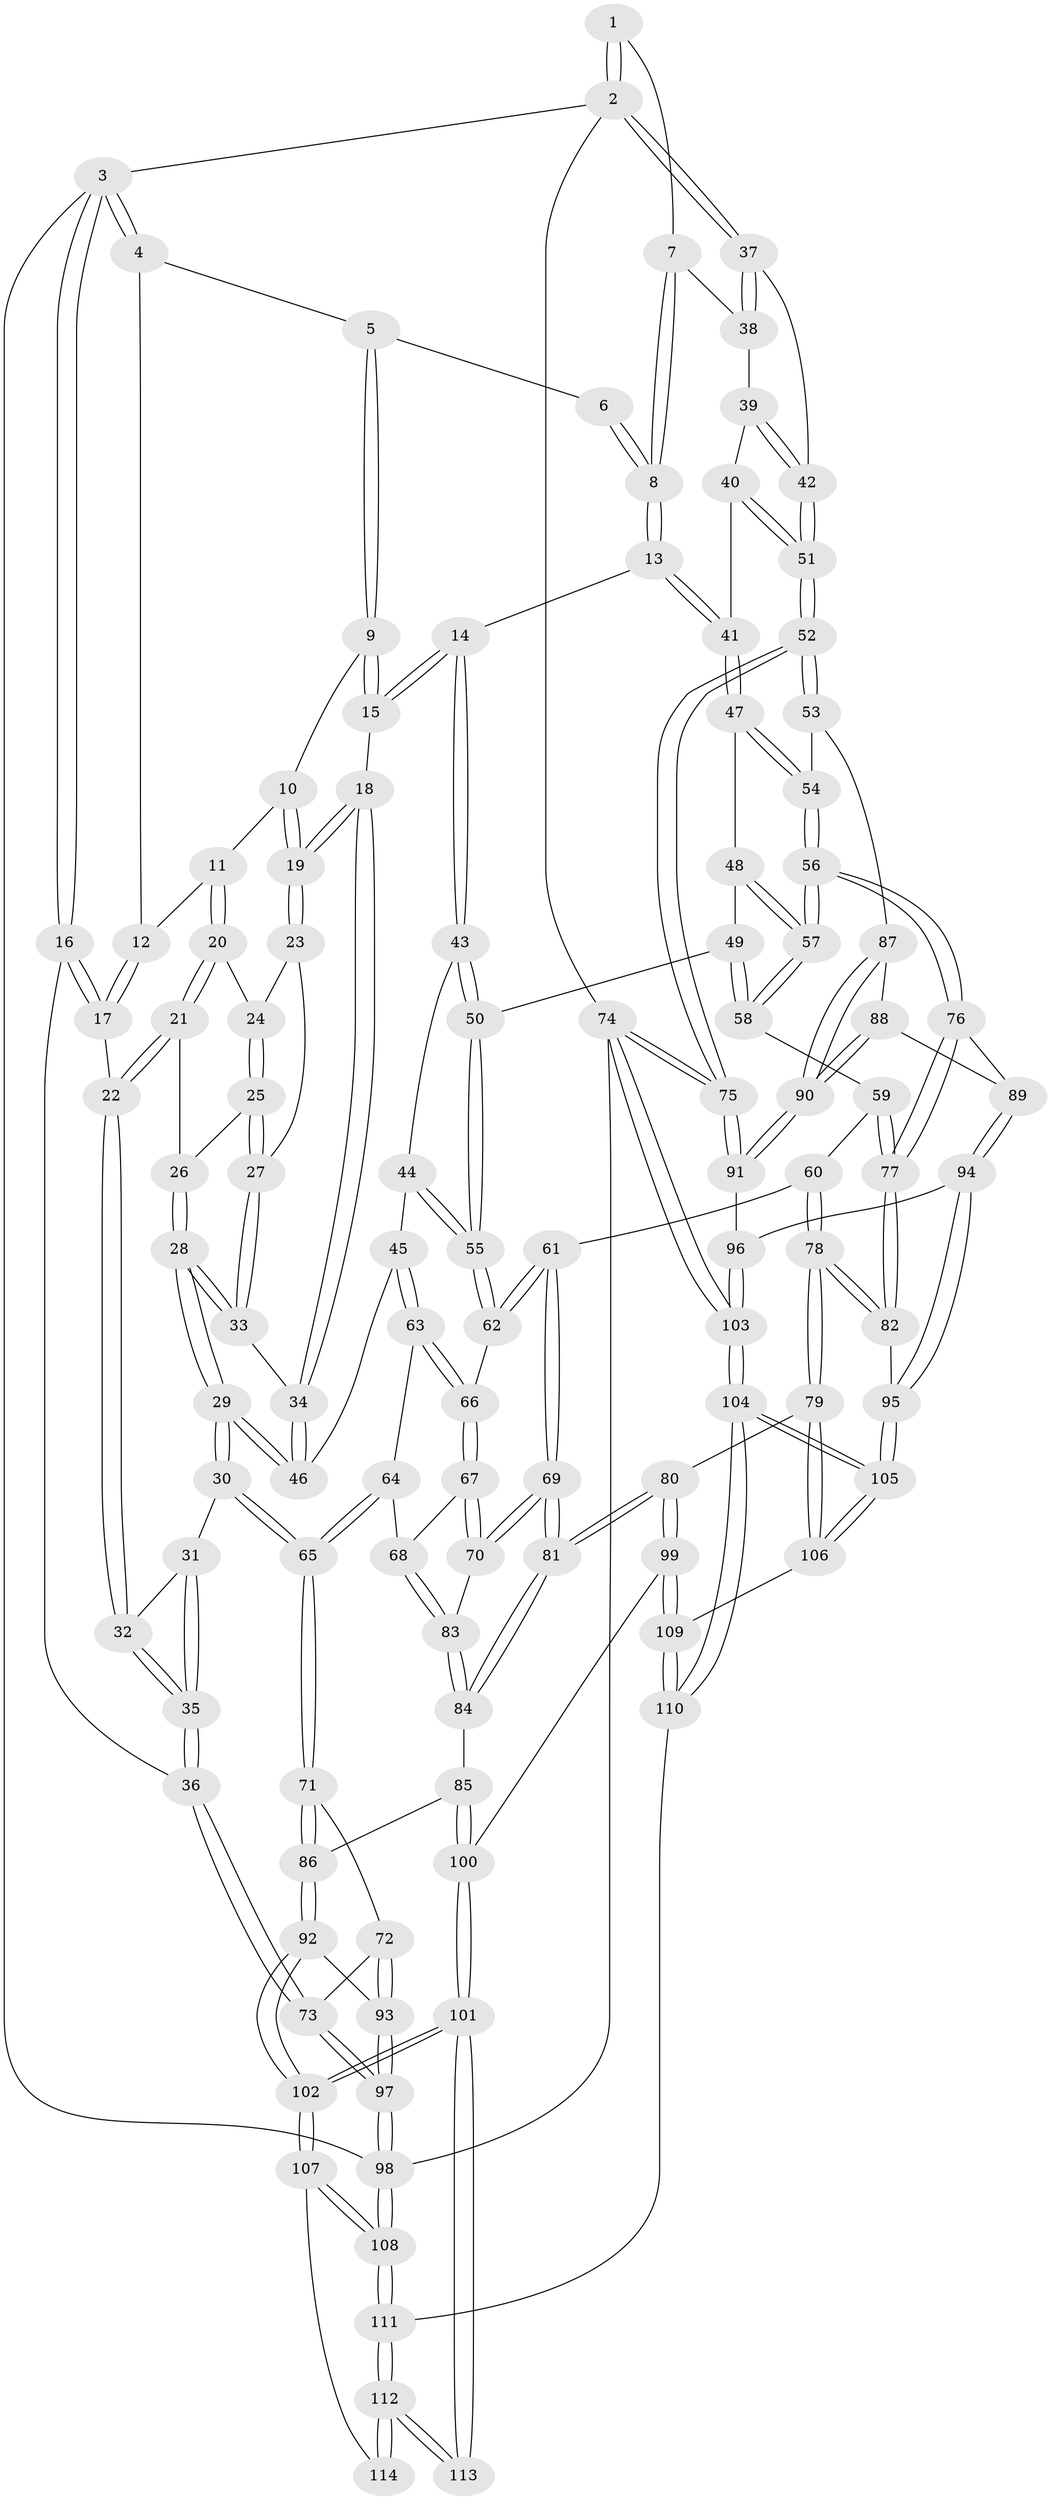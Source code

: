 // Generated by graph-tools (version 1.1) at 2025/50/03/09/25 03:50:57]
// undirected, 114 vertices, 282 edges
graph export_dot {
graph [start="1"]
  node [color=gray90,style=filled];
  1 [pos="+1+0"];
  2 [pos="+1+0"];
  3 [pos="+0+0"];
  4 [pos="+0.3150358853137303+0"];
  5 [pos="+0.4697289143295324+0"];
  6 [pos="+0.65716216029883+0"];
  7 [pos="+0.8556677333632787+0.1891520794311302"];
  8 [pos="+0.7745278554303903+0.19564840303623743"];
  9 [pos="+0.4500046685649154+0"];
  10 [pos="+0.3882008265679912+0.09406473295905393"];
  11 [pos="+0.21749742233055033+0.14440191112537878"];
  12 [pos="+0.17546256643594793+0.10816742954626064"];
  13 [pos="+0.719566155517471+0.2490120442459376"];
  14 [pos="+0.701198863145993+0.26214857886754234"];
  15 [pos="+0.6133932133094059+0.2238589414289385"];
  16 [pos="+0+0"];
  17 [pos="+0+0.06998129596479168"];
  18 [pos="+0.40937233794135774+0.27398405020460526"];
  19 [pos="+0.40673298323763524+0.269245261660055"];
  20 [pos="+0.21728007209873615+0.1866557189073612"];
  21 [pos="+0.18143980047103522+0.23900923402480895"];
  22 [pos="+0.07869506357619924+0.26665450014047515"];
  23 [pos="+0.318319820963287+0.252655699739356"];
  24 [pos="+0.24577379037769864+0.21509674716192864"];
  25 [pos="+0.2584688209512983+0.3048903835955611"];
  26 [pos="+0.18250283346660484+0.24363078519006126"];
  27 [pos="+0.25865218988155003+0.3054754276902751"];
  28 [pos="+0.20640849511917495+0.41867535907124054"];
  29 [pos="+0.20594886342177063+0.4210993884920532"];
  30 [pos="+0.19106818249708613+0.4469834665972216"];
  31 [pos="+0.16331092039085837+0.43991673225709177"];
  32 [pos="+0.07789182420415486+0.277914563885626"];
  33 [pos="+0.25674410640339446+0.3233629663180886"];
  34 [pos="+0.4091719063362598+0.2761156640955904"];
  35 [pos="+0+0.49068913531723907"];
  36 [pos="+0+0.49269907988345574"];
  37 [pos="+1+0.21966079875237077"];
  38 [pos="+0.8730012316794622+0.19678741115434356"];
  39 [pos="+0.919841842841413+0.32146658304606773"];
  40 [pos="+0.9412108692199496+0.3885765289623575"];
  41 [pos="+0.899619916628089+0.4196287936366264"];
  42 [pos="+1+0.3051754138044206"];
  43 [pos="+0.6971169122646572+0.2781588421632389"];
  44 [pos="+0.47013578272877327+0.39861364997902793"];
  45 [pos="+0.4505408960240528+0.40164265285665074"];
  46 [pos="+0.4116437963327988+0.32474385399853267"];
  47 [pos="+0.8927647485682928+0.43163763473042055"];
  48 [pos="+0.8329018518376071+0.43597231864499464"];
  49 [pos="+0.7215602537669044+0.39244269657940184"];
  50 [pos="+0.6993459682143882+0.35848143776007374"];
  51 [pos="+1+0.4407426965812034"];
  52 [pos="+1+0.47387738697393383"];
  53 [pos="+0.9375049489714918+0.5546070343434539"];
  54 [pos="+0.9036888370197632+0.5392551216046964"];
  55 [pos="+0.6168886508409824+0.4577734363687441"];
  56 [pos="+0.8047033102747281+0.5653437295367014"];
  57 [pos="+0.7986787535289077+0.5601503187452922"];
  58 [pos="+0.7561293112123023+0.5353764058548162"];
  59 [pos="+0.6849794123282215+0.5606525732873052"];
  60 [pos="+0.642959348497279+0.5573545195918782"];
  61 [pos="+0.6268628604286585+0.5487817237490723"];
  62 [pos="+0.6032602474818659+0.5113648379445198"];
  63 [pos="+0.4378981926251264+0.4481891188707151"];
  64 [pos="+0.3979617914440968+0.47983667800143914"];
  65 [pos="+0.21834614072518235+0.49314125672848674"];
  66 [pos="+0.5149644509967338+0.5227052634643967"];
  67 [pos="+0.5017311813639671+0.5860852090094891"];
  68 [pos="+0.40471372124566496+0.5739943051556282"];
  69 [pos="+0.5292542829485231+0.6640115588432509"];
  70 [pos="+0.5182680120344707+0.6406688483400795"];
  71 [pos="+0.2182759236644693+0.5026357823004474"];
  72 [pos="+0.059305201018076105+0.6286755062634545"];
  73 [pos="+0+0.5139676836629212"];
  74 [pos="+1+1"];
  75 [pos="+1+0.7181713127327648"];
  76 [pos="+0.8015741339725736+0.6041967529806826"];
  77 [pos="+0.7041909511200551+0.6669045682471113"];
  78 [pos="+0.6387258331230179+0.7499827453453732"];
  79 [pos="+0.6187571293989571+0.7656638476782776"];
  80 [pos="+0.5470475855988365+0.7739456631859044"];
  81 [pos="+0.5324479101685313+0.7427996777989474"];
  82 [pos="+0.6639864638578378+0.7378225625143522"];
  83 [pos="+0.3918341463762485+0.6008216275115255"];
  84 [pos="+0.3575945447608134+0.6463549108999608"];
  85 [pos="+0.27386598777310106+0.6644072059564299"];
  86 [pos="+0.2625748696591952+0.6631807959903854"];
  87 [pos="+0.9378106570747812+0.5838903019824973"];
  88 [pos="+0.8744959637114817+0.6384328876036487"];
  89 [pos="+0.8190398034609885+0.6482191208199449"];
  90 [pos="+0.9447798444762833+0.6590540774712464"];
  91 [pos="+0.953750011053473+0.7029244893293236"];
  92 [pos="+0.20325019797206592+0.7339574184247367"];
  93 [pos="+0.11751359786438759+0.717200698186967"];
  94 [pos="+0.8364608941873877+0.7323983967761397"];
  95 [pos="+0.8264525701803059+0.7406026539986507"];
  96 [pos="+0.9132583106215993+0.7344665303224875"];
  97 [pos="+0+1"];
  98 [pos="+0+1"];
  99 [pos="+0.54302366601878+0.7797341759699781"];
  100 [pos="+0.4284250730689413+0.8322362785772839"];
  101 [pos="+0.4225120543880881+0.8383411777592433"];
  102 [pos="+0.21704357193239318+0.8397926747484579"];
  103 [pos="+1+1"];
  104 [pos="+0.9527108107125485+1"];
  105 [pos="+0.8028839632239673+0.9460172839080251"];
  106 [pos="+0.7127945032027108+0.8680210681177211"];
  107 [pos="+0.2081121008955893+0.8649731480406524"];
  108 [pos="+0+1"];
  109 [pos="+0.5718923543335501+0.9747383505396412"];
  110 [pos="+0.5838208942029428+1"];
  111 [pos="+0.37763247911499215+1"];
  112 [pos="+0.3849336147737003+1"];
  113 [pos="+0.421998651631686+0.8404926300150766"];
  114 [pos="+0.328054088728545+0.9081417688424104"];
  1 -- 2;
  1 -- 2;
  1 -- 7;
  2 -- 3;
  2 -- 37;
  2 -- 37;
  2 -- 74;
  3 -- 4;
  3 -- 4;
  3 -- 16;
  3 -- 16;
  3 -- 98;
  4 -- 5;
  4 -- 12;
  5 -- 6;
  5 -- 9;
  5 -- 9;
  6 -- 8;
  6 -- 8;
  7 -- 8;
  7 -- 8;
  7 -- 38;
  8 -- 13;
  8 -- 13;
  9 -- 10;
  9 -- 15;
  9 -- 15;
  10 -- 11;
  10 -- 19;
  10 -- 19;
  11 -- 12;
  11 -- 20;
  11 -- 20;
  12 -- 17;
  12 -- 17;
  13 -- 14;
  13 -- 41;
  13 -- 41;
  14 -- 15;
  14 -- 15;
  14 -- 43;
  14 -- 43;
  15 -- 18;
  16 -- 17;
  16 -- 17;
  16 -- 36;
  17 -- 22;
  18 -- 19;
  18 -- 19;
  18 -- 34;
  18 -- 34;
  19 -- 23;
  19 -- 23;
  20 -- 21;
  20 -- 21;
  20 -- 24;
  21 -- 22;
  21 -- 22;
  21 -- 26;
  22 -- 32;
  22 -- 32;
  23 -- 24;
  23 -- 27;
  24 -- 25;
  24 -- 25;
  25 -- 26;
  25 -- 27;
  25 -- 27;
  26 -- 28;
  26 -- 28;
  27 -- 33;
  27 -- 33;
  28 -- 29;
  28 -- 29;
  28 -- 33;
  28 -- 33;
  29 -- 30;
  29 -- 30;
  29 -- 46;
  29 -- 46;
  30 -- 31;
  30 -- 65;
  30 -- 65;
  31 -- 32;
  31 -- 35;
  31 -- 35;
  32 -- 35;
  32 -- 35;
  33 -- 34;
  34 -- 46;
  34 -- 46;
  35 -- 36;
  35 -- 36;
  36 -- 73;
  36 -- 73;
  37 -- 38;
  37 -- 38;
  37 -- 42;
  38 -- 39;
  39 -- 40;
  39 -- 42;
  39 -- 42;
  40 -- 41;
  40 -- 51;
  40 -- 51;
  41 -- 47;
  41 -- 47;
  42 -- 51;
  42 -- 51;
  43 -- 44;
  43 -- 50;
  43 -- 50;
  44 -- 45;
  44 -- 55;
  44 -- 55;
  45 -- 46;
  45 -- 63;
  45 -- 63;
  47 -- 48;
  47 -- 54;
  47 -- 54;
  48 -- 49;
  48 -- 57;
  48 -- 57;
  49 -- 50;
  49 -- 58;
  49 -- 58;
  50 -- 55;
  50 -- 55;
  51 -- 52;
  51 -- 52;
  52 -- 53;
  52 -- 53;
  52 -- 75;
  52 -- 75;
  53 -- 54;
  53 -- 87;
  54 -- 56;
  54 -- 56;
  55 -- 62;
  55 -- 62;
  56 -- 57;
  56 -- 57;
  56 -- 76;
  56 -- 76;
  57 -- 58;
  57 -- 58;
  58 -- 59;
  59 -- 60;
  59 -- 77;
  59 -- 77;
  60 -- 61;
  60 -- 78;
  60 -- 78;
  61 -- 62;
  61 -- 62;
  61 -- 69;
  61 -- 69;
  62 -- 66;
  63 -- 64;
  63 -- 66;
  63 -- 66;
  64 -- 65;
  64 -- 65;
  64 -- 68;
  65 -- 71;
  65 -- 71;
  66 -- 67;
  66 -- 67;
  67 -- 68;
  67 -- 70;
  67 -- 70;
  68 -- 83;
  68 -- 83;
  69 -- 70;
  69 -- 70;
  69 -- 81;
  69 -- 81;
  70 -- 83;
  71 -- 72;
  71 -- 86;
  71 -- 86;
  72 -- 73;
  72 -- 93;
  72 -- 93;
  73 -- 97;
  73 -- 97;
  74 -- 75;
  74 -- 75;
  74 -- 103;
  74 -- 103;
  74 -- 98;
  75 -- 91;
  75 -- 91;
  76 -- 77;
  76 -- 77;
  76 -- 89;
  77 -- 82;
  77 -- 82;
  78 -- 79;
  78 -- 79;
  78 -- 82;
  78 -- 82;
  79 -- 80;
  79 -- 106;
  79 -- 106;
  80 -- 81;
  80 -- 81;
  80 -- 99;
  80 -- 99;
  81 -- 84;
  81 -- 84;
  82 -- 95;
  83 -- 84;
  83 -- 84;
  84 -- 85;
  85 -- 86;
  85 -- 100;
  85 -- 100;
  86 -- 92;
  86 -- 92;
  87 -- 88;
  87 -- 90;
  87 -- 90;
  88 -- 89;
  88 -- 90;
  88 -- 90;
  89 -- 94;
  89 -- 94;
  90 -- 91;
  90 -- 91;
  91 -- 96;
  92 -- 93;
  92 -- 102;
  92 -- 102;
  93 -- 97;
  93 -- 97;
  94 -- 95;
  94 -- 95;
  94 -- 96;
  95 -- 105;
  95 -- 105;
  96 -- 103;
  96 -- 103;
  97 -- 98;
  97 -- 98;
  98 -- 108;
  98 -- 108;
  99 -- 100;
  99 -- 109;
  99 -- 109;
  100 -- 101;
  100 -- 101;
  101 -- 102;
  101 -- 102;
  101 -- 113;
  101 -- 113;
  102 -- 107;
  102 -- 107;
  103 -- 104;
  103 -- 104;
  104 -- 105;
  104 -- 105;
  104 -- 110;
  104 -- 110;
  105 -- 106;
  105 -- 106;
  106 -- 109;
  107 -- 108;
  107 -- 108;
  107 -- 114;
  108 -- 111;
  108 -- 111;
  109 -- 110;
  109 -- 110;
  110 -- 111;
  111 -- 112;
  111 -- 112;
  112 -- 113;
  112 -- 113;
  112 -- 114;
  112 -- 114;
}
